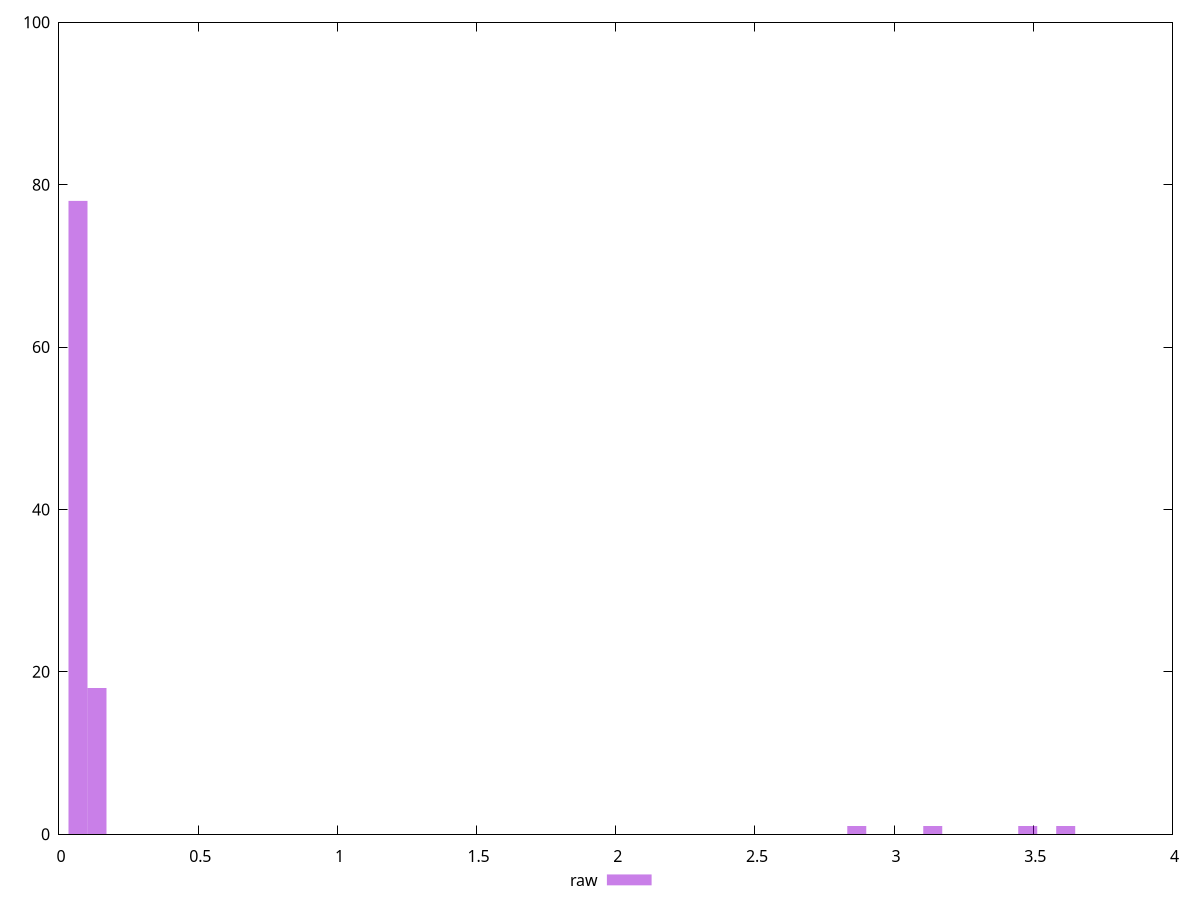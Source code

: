 reset
set terminal svg size 640, 490 enhanced background rgb 'white'
set output "report_00007_2020-12-11T15:55:29.892Z/network-rtt/samples/pages+cached+noexternal+nojs/raw/histogram.svg"

$raw <<EOF
0.06823401672045688 78
0.13646803344091377 18
3.1387647691410168 1
3.479934852743301 1
2.865828702259189 1
3.616402886184215 1
EOF

set key outside below
set boxwidth 0.06823401672045688
set yrange [0:100]
set style fill transparent solid 0.5 noborder

plot \
  $raw title "raw" with boxes, \


reset